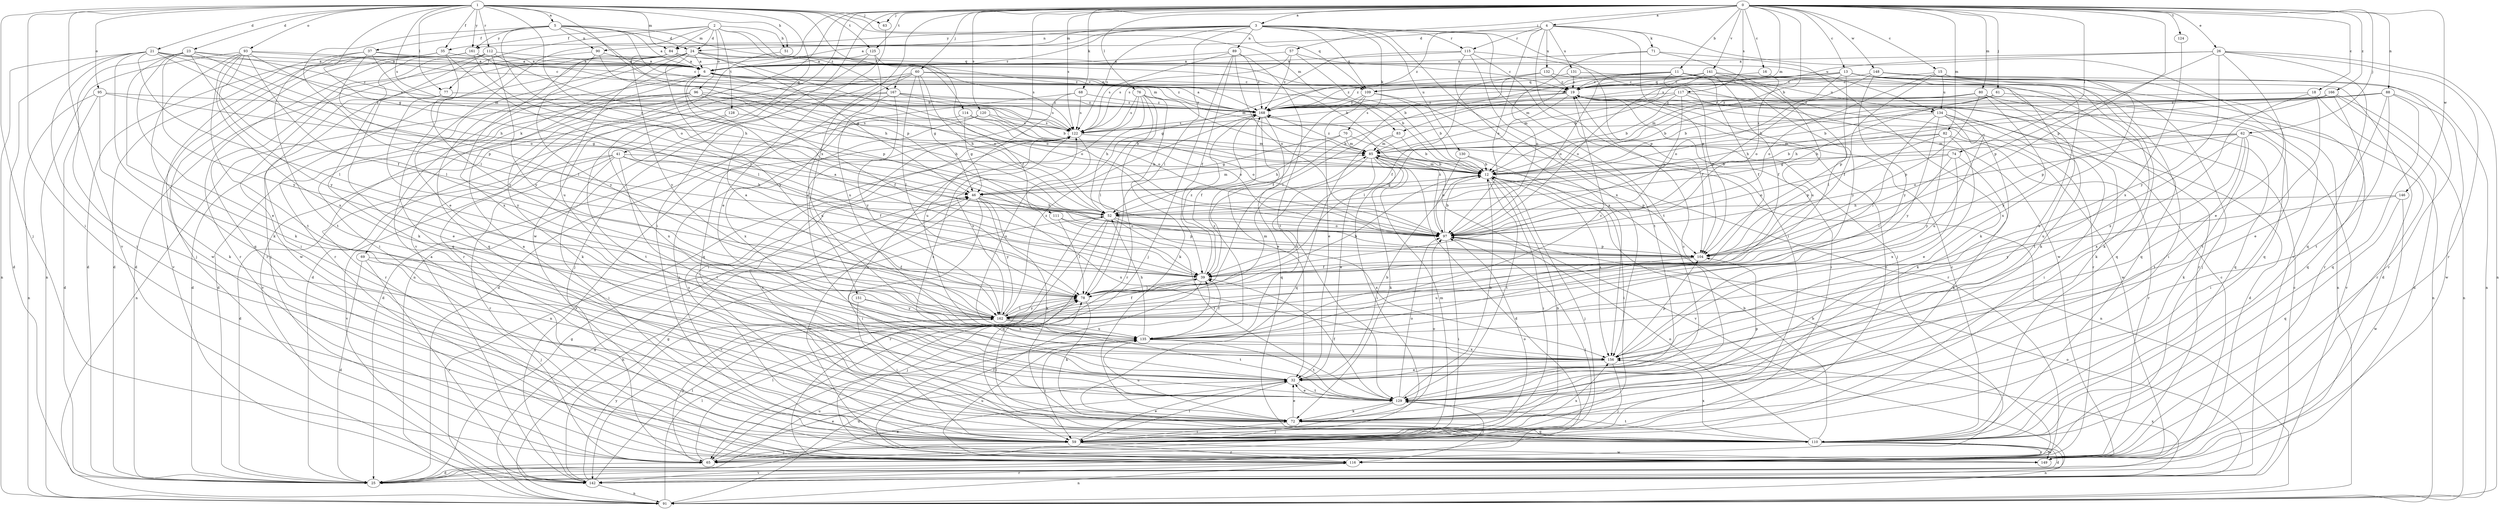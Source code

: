 strict digraph  {
0;
1;
2;
3;
4;
5;
6;
11;
12;
13;
15;
16;
18;
19;
21;
23;
24;
25;
26;
32;
35;
37;
39;
41;
46;
51;
52;
57;
59;
60;
61;
62;
63;
65;
68;
69;
70;
71;
72;
74;
76;
77;
78;
80;
82;
83;
84;
85;
88;
89;
90;
91;
93;
95;
96;
97;
104;
109;
110;
111;
112;
114;
115;
116;
117;
120;
122;
124;
125;
128;
129;
130;
131;
132;
134;
135;
141;
142;
146;
148;
149;
151;
156;
161;
162;
166;
167;
168;
0 -> 3  [label=a];
0 -> 4  [label=a];
0 -> 11  [label=b];
0 -> 12  [label=b];
0 -> 13  [label=c];
0 -> 15  [label=c];
0 -> 16  [label=c];
0 -> 18  [label=c];
0 -> 26  [label=e];
0 -> 32  [label=e];
0 -> 57  [label=i];
0 -> 59  [label=i];
0 -> 60  [label=j];
0 -> 61  [label=j];
0 -> 62  [label=j];
0 -> 63  [label=j];
0 -> 68  [label=k];
0 -> 69  [label=k];
0 -> 74  [label=l];
0 -> 76  [label=l];
0 -> 80  [label=m];
0 -> 82  [label=m];
0 -> 83  [label=m];
0 -> 88  [label=n];
0 -> 104  [label=p];
0 -> 117  [label=s];
0 -> 120  [label=s];
0 -> 122  [label=s];
0 -> 124  [label=t];
0 -> 125  [label=t];
0 -> 141  [label=v];
0 -> 142  [label=v];
0 -> 146  [label=w];
0 -> 148  [label=w];
0 -> 149  [label=w];
0 -> 151  [label=x];
0 -> 166  [label=z];
1 -> 5  [label=a];
1 -> 21  [label=d];
1 -> 23  [label=d];
1 -> 35  [label=f];
1 -> 41  [label=g];
1 -> 46  [label=g];
1 -> 51  [label=h];
1 -> 59  [label=i];
1 -> 63  [label=j];
1 -> 65  [label=j];
1 -> 77  [label=l];
1 -> 83  [label=m];
1 -> 84  [label=m];
1 -> 93  [label=o];
1 -> 95  [label=o];
1 -> 104  [label=p];
1 -> 109  [label=q];
1 -> 111  [label=r];
1 -> 112  [label=r];
1 -> 114  [label=r];
1 -> 122  [label=s];
1 -> 125  [label=t];
1 -> 142  [label=v];
1 -> 161  [label=y];
2 -> 24  [label=d];
2 -> 32  [label=e];
2 -> 35  [label=f];
2 -> 51  [label=h];
2 -> 77  [label=l];
2 -> 84  [label=m];
2 -> 96  [label=o];
2 -> 109  [label=q];
2 -> 128  [label=t];
2 -> 167  [label=z];
3 -> 6  [label=a];
3 -> 70  [label=k];
3 -> 78  [label=l];
3 -> 84  [label=m];
3 -> 89  [label=n];
3 -> 90  [label=n];
3 -> 104  [label=p];
3 -> 109  [label=q];
3 -> 115  [label=r];
3 -> 122  [label=s];
3 -> 129  [label=t];
3 -> 130  [label=u];
3 -> 156  [label=x];
3 -> 161  [label=y];
3 -> 167  [label=z];
4 -> 24  [label=d];
4 -> 59  [label=i];
4 -> 71  [label=k];
4 -> 97  [label=o];
4 -> 104  [label=p];
4 -> 115  [label=r];
4 -> 131  [label=u];
4 -> 132  [label=u];
4 -> 142  [label=v];
4 -> 168  [label=z];
5 -> 6  [label=a];
5 -> 12  [label=b];
5 -> 24  [label=d];
5 -> 37  [label=f];
5 -> 78  [label=l];
5 -> 85  [label=m];
5 -> 90  [label=n];
5 -> 97  [label=o];
5 -> 134  [label=u];
5 -> 161  [label=y];
6 -> 19  [label=c];
6 -> 85  [label=m];
6 -> 97  [label=o];
6 -> 168  [label=z];
11 -> 19  [label=c];
11 -> 39  [label=f];
11 -> 97  [label=o];
11 -> 104  [label=p];
11 -> 109  [label=q];
11 -> 116  [label=r];
11 -> 134  [label=u];
11 -> 162  [label=y];
11 -> 168  [label=z];
12 -> 46  [label=g];
12 -> 59  [label=i];
12 -> 65  [label=j];
12 -> 85  [label=m];
12 -> 129  [label=t];
12 -> 156  [label=x];
13 -> 12  [label=b];
13 -> 19  [label=c];
13 -> 25  [label=d];
13 -> 32  [label=e];
13 -> 59  [label=i];
13 -> 72  [label=k];
13 -> 97  [label=o];
13 -> 104  [label=p];
13 -> 109  [label=q];
13 -> 116  [label=r];
13 -> 168  [label=z];
15 -> 19  [label=c];
15 -> 39  [label=f];
15 -> 97  [label=o];
15 -> 110  [label=q];
15 -> 116  [label=r];
15 -> 134  [label=u];
15 -> 156  [label=x];
16 -> 19  [label=c];
16 -> 97  [label=o];
18 -> 91  [label=n];
18 -> 129  [label=t];
18 -> 156  [label=x];
18 -> 168  [label=z];
19 -> 6  [label=a];
19 -> 59  [label=i];
19 -> 78  [label=l];
19 -> 122  [label=s];
19 -> 149  [label=w];
19 -> 168  [label=z];
21 -> 6  [label=a];
21 -> 25  [label=d];
21 -> 59  [label=i];
21 -> 72  [label=k];
21 -> 78  [label=l];
21 -> 91  [label=n];
21 -> 97  [label=o];
21 -> 104  [label=p];
21 -> 122  [label=s];
23 -> 6  [label=a];
23 -> 32  [label=e];
23 -> 39  [label=f];
23 -> 52  [label=h];
23 -> 59  [label=i];
23 -> 72  [label=k];
23 -> 162  [label=y];
23 -> 168  [label=z];
24 -> 6  [label=a];
24 -> 12  [label=b];
24 -> 46  [label=g];
24 -> 59  [label=i];
24 -> 110  [label=q];
24 -> 116  [label=r];
24 -> 135  [label=u];
24 -> 162  [label=y];
24 -> 168  [label=z];
25 -> 32  [label=e];
25 -> 46  [label=g];
25 -> 135  [label=u];
26 -> 6  [label=a];
26 -> 32  [label=e];
26 -> 91  [label=n];
26 -> 104  [label=p];
26 -> 110  [label=q];
26 -> 116  [label=r];
26 -> 122  [label=s];
26 -> 162  [label=y];
32 -> 12  [label=b];
32 -> 59  [label=i];
32 -> 122  [label=s];
32 -> 129  [label=t];
35 -> 6  [label=a];
35 -> 25  [label=d];
35 -> 78  [label=l];
35 -> 142  [label=v];
35 -> 149  [label=w];
35 -> 162  [label=y];
37 -> 6  [label=a];
37 -> 19  [label=c];
37 -> 25  [label=d];
37 -> 52  [label=h];
37 -> 78  [label=l];
37 -> 129  [label=t];
39 -> 6  [label=a];
39 -> 65  [label=j];
39 -> 78  [label=l];
39 -> 168  [label=z];
41 -> 12  [label=b];
41 -> 25  [label=d];
41 -> 39  [label=f];
41 -> 52  [label=h];
41 -> 59  [label=i];
41 -> 116  [label=r];
41 -> 129  [label=t];
41 -> 142  [label=v];
46 -> 52  [label=h];
46 -> 59  [label=i];
46 -> 72  [label=k];
46 -> 85  [label=m];
46 -> 149  [label=w];
46 -> 156  [label=x];
46 -> 162  [label=y];
51 -> 116  [label=r];
52 -> 97  [label=o];
52 -> 110  [label=q];
52 -> 116  [label=r];
52 -> 129  [label=t];
52 -> 142  [label=v];
52 -> 156  [label=x];
57 -> 6  [label=a];
57 -> 12  [label=b];
57 -> 19  [label=c];
57 -> 122  [label=s];
57 -> 168  [label=z];
59 -> 12  [label=b];
59 -> 19  [label=c];
59 -> 32  [label=e];
59 -> 65  [label=j];
59 -> 85  [label=m];
59 -> 97  [label=o];
59 -> 116  [label=r];
59 -> 122  [label=s];
59 -> 149  [label=w];
59 -> 156  [label=x];
60 -> 12  [label=b];
60 -> 19  [label=c];
60 -> 25  [label=d];
60 -> 46  [label=g];
60 -> 52  [label=h];
60 -> 65  [label=j];
60 -> 78  [label=l];
60 -> 110  [label=q];
61 -> 12  [label=b];
61 -> 52  [label=h];
61 -> 116  [label=r];
61 -> 168  [label=z];
62 -> 46  [label=g];
62 -> 59  [label=i];
62 -> 72  [label=k];
62 -> 85  [label=m];
62 -> 97  [label=o];
62 -> 129  [label=t];
62 -> 135  [label=u];
62 -> 156  [label=x];
63 -> 32  [label=e];
65 -> 25  [label=d];
65 -> 32  [label=e];
65 -> 78  [label=l];
65 -> 162  [label=y];
68 -> 25  [label=d];
68 -> 122  [label=s];
68 -> 135  [label=u];
68 -> 168  [label=z];
69 -> 25  [label=d];
69 -> 39  [label=f];
69 -> 65  [label=j];
69 -> 142  [label=v];
70 -> 46  [label=g];
70 -> 52  [label=h];
70 -> 85  [label=m];
70 -> 91  [label=n];
71 -> 6  [label=a];
71 -> 72  [label=k];
71 -> 97  [label=o];
71 -> 135  [label=u];
72 -> 6  [label=a];
72 -> 32  [label=e];
72 -> 59  [label=i];
72 -> 97  [label=o];
72 -> 110  [label=q];
72 -> 135  [label=u];
74 -> 12  [label=b];
74 -> 72  [label=k];
74 -> 78  [label=l];
74 -> 97  [label=o];
74 -> 156  [label=x];
76 -> 52  [label=h];
76 -> 59  [label=i];
76 -> 72  [label=k];
76 -> 78  [label=l];
76 -> 116  [label=r];
76 -> 122  [label=s];
76 -> 168  [label=z];
77 -> 32  [label=e];
77 -> 162  [label=y];
77 -> 168  [label=z];
78 -> 12  [label=b];
78 -> 72  [label=k];
78 -> 162  [label=y];
80 -> 12  [label=b];
80 -> 85  [label=m];
80 -> 104  [label=p];
80 -> 110  [label=q];
80 -> 129  [label=t];
80 -> 162  [label=y];
80 -> 168  [label=z];
82 -> 12  [label=b];
82 -> 32  [label=e];
82 -> 85  [label=m];
82 -> 104  [label=p];
82 -> 116  [label=r];
82 -> 162  [label=y];
83 -> 12  [label=b];
83 -> 85  [label=m];
83 -> 110  [label=q];
84 -> 6  [label=a];
84 -> 65  [label=j];
84 -> 97  [label=o];
84 -> 110  [label=q];
84 -> 122  [label=s];
84 -> 156  [label=x];
84 -> 162  [label=y];
85 -> 12  [label=b];
85 -> 25  [label=d];
85 -> 32  [label=e];
85 -> 59  [label=i];
85 -> 72  [label=k];
85 -> 104  [label=p];
85 -> 135  [label=u];
85 -> 142  [label=v];
85 -> 168  [label=z];
88 -> 12  [label=b];
88 -> 32  [label=e];
88 -> 52  [label=h];
88 -> 110  [label=q];
88 -> 129  [label=t];
88 -> 149  [label=w];
88 -> 168  [label=z];
89 -> 6  [label=a];
89 -> 39  [label=f];
89 -> 65  [label=j];
89 -> 97  [label=o];
89 -> 122  [label=s];
89 -> 129  [label=t];
89 -> 168  [label=z];
90 -> 6  [label=a];
90 -> 25  [label=d];
90 -> 97  [label=o];
90 -> 162  [label=y];
91 -> 46  [label=g];
91 -> 52  [label=h];
91 -> 78  [label=l];
91 -> 135  [label=u];
93 -> 6  [label=a];
93 -> 19  [label=c];
93 -> 78  [label=l];
93 -> 85  [label=m];
93 -> 91  [label=n];
93 -> 110  [label=q];
93 -> 129  [label=t];
93 -> 156  [label=x];
93 -> 162  [label=y];
95 -> 25  [label=d];
95 -> 46  [label=g];
95 -> 72  [label=k];
95 -> 91  [label=n];
95 -> 168  [label=z];
96 -> 25  [label=d];
96 -> 39  [label=f];
96 -> 52  [label=h];
96 -> 72  [label=k];
96 -> 91  [label=n];
96 -> 97  [label=o];
96 -> 116  [label=r];
96 -> 168  [label=z];
97 -> 12  [label=b];
97 -> 59  [label=i];
97 -> 65  [label=j];
97 -> 104  [label=p];
97 -> 168  [label=z];
104 -> 39  [label=f];
104 -> 135  [label=u];
109 -> 12  [label=b];
109 -> 32  [label=e];
109 -> 39  [label=f];
109 -> 116  [label=r];
109 -> 168  [label=z];
110 -> 6  [label=a];
110 -> 12  [label=b];
110 -> 19  [label=c];
110 -> 25  [label=d];
110 -> 78  [label=l];
110 -> 91  [label=n];
110 -> 97  [label=o];
110 -> 116  [label=r];
110 -> 122  [label=s];
110 -> 129  [label=t];
110 -> 149  [label=w];
110 -> 156  [label=x];
111 -> 78  [label=l];
111 -> 97  [label=o];
111 -> 104  [label=p];
112 -> 6  [label=a];
112 -> 72  [label=k];
112 -> 104  [label=p];
112 -> 116  [label=r];
112 -> 149  [label=w];
112 -> 162  [label=y];
114 -> 12  [label=b];
114 -> 46  [label=g];
114 -> 97  [label=o];
114 -> 122  [label=s];
114 -> 156  [label=x];
115 -> 6  [label=a];
115 -> 65  [label=j];
115 -> 122  [label=s];
115 -> 129  [label=t];
115 -> 149  [label=w];
115 -> 156  [label=x];
116 -> 12  [label=b];
116 -> 39  [label=f];
116 -> 91  [label=n];
116 -> 142  [label=v];
117 -> 12  [label=b];
117 -> 72  [label=k];
117 -> 85  [label=m];
117 -> 97  [label=o];
117 -> 142  [label=v];
117 -> 168  [label=z];
120 -> 25  [label=d];
120 -> 59  [label=i];
120 -> 97  [label=o];
120 -> 122  [label=s];
122 -> 85  [label=m];
122 -> 91  [label=n];
122 -> 135  [label=u];
122 -> 142  [label=v];
124 -> 156  [label=x];
125 -> 6  [label=a];
125 -> 39  [label=f];
125 -> 91  [label=n];
125 -> 135  [label=u];
128 -> 122  [label=s];
128 -> 129  [label=t];
128 -> 156  [label=x];
129 -> 12  [label=b];
129 -> 19  [label=c];
129 -> 32  [label=e];
129 -> 39  [label=f];
129 -> 65  [label=j];
129 -> 72  [label=k];
129 -> 97  [label=o];
129 -> 104  [label=p];
129 -> 116  [label=r];
129 -> 122  [label=s];
130 -> 12  [label=b];
130 -> 59  [label=i];
130 -> 97  [label=o];
131 -> 19  [label=c];
131 -> 78  [label=l];
131 -> 91  [label=n];
132 -> 19  [label=c];
132 -> 39  [label=f];
132 -> 46  [label=g];
132 -> 116  [label=r];
134 -> 25  [label=d];
134 -> 59  [label=i];
134 -> 72  [label=k];
134 -> 78  [label=l];
134 -> 122  [label=s];
134 -> 135  [label=u];
134 -> 162  [label=y];
135 -> 19  [label=c];
135 -> 39  [label=f];
135 -> 52  [label=h];
135 -> 59  [label=i];
135 -> 129  [label=t];
135 -> 156  [label=x];
135 -> 168  [label=z];
141 -> 19  [label=c];
141 -> 39  [label=f];
141 -> 52  [label=h];
141 -> 72  [label=k];
141 -> 78  [label=l];
141 -> 85  [label=m];
141 -> 97  [label=o];
141 -> 110  [label=q];
141 -> 168  [label=z];
142 -> 19  [label=c];
142 -> 46  [label=g];
142 -> 78  [label=l];
142 -> 91  [label=n];
142 -> 97  [label=o];
142 -> 116  [label=r];
142 -> 156  [label=x];
142 -> 162  [label=y];
146 -> 52  [label=h];
146 -> 110  [label=q];
146 -> 149  [label=w];
146 -> 162  [label=y];
148 -> 19  [label=c];
148 -> 39  [label=f];
148 -> 65  [label=j];
148 -> 91  [label=n];
148 -> 110  [label=q];
148 -> 162  [label=y];
149 -> 19  [label=c];
149 -> 135  [label=u];
151 -> 59  [label=i];
151 -> 156  [label=x];
151 -> 162  [label=y];
156 -> 32  [label=e];
156 -> 65  [label=j];
156 -> 104  [label=p];
161 -> 6  [label=a];
161 -> 39  [label=f];
161 -> 52  [label=h];
161 -> 59  [label=i];
161 -> 65  [label=j];
161 -> 116  [label=r];
162 -> 6  [label=a];
162 -> 39  [label=f];
162 -> 78  [label=l];
162 -> 85  [label=m];
162 -> 122  [label=s];
162 -> 129  [label=t];
162 -> 135  [label=u];
162 -> 168  [label=z];
166 -> 12  [label=b];
166 -> 25  [label=d];
166 -> 52  [label=h];
166 -> 91  [label=n];
166 -> 104  [label=p];
166 -> 110  [label=q];
166 -> 168  [label=z];
167 -> 12  [label=b];
167 -> 25  [label=d];
167 -> 122  [label=s];
167 -> 135  [label=u];
167 -> 142  [label=v];
167 -> 162  [label=y];
167 -> 168  [label=z];
168 -> 6  [label=a];
168 -> 32  [label=e];
168 -> 39  [label=f];
168 -> 110  [label=q];
168 -> 122  [label=s];
}
